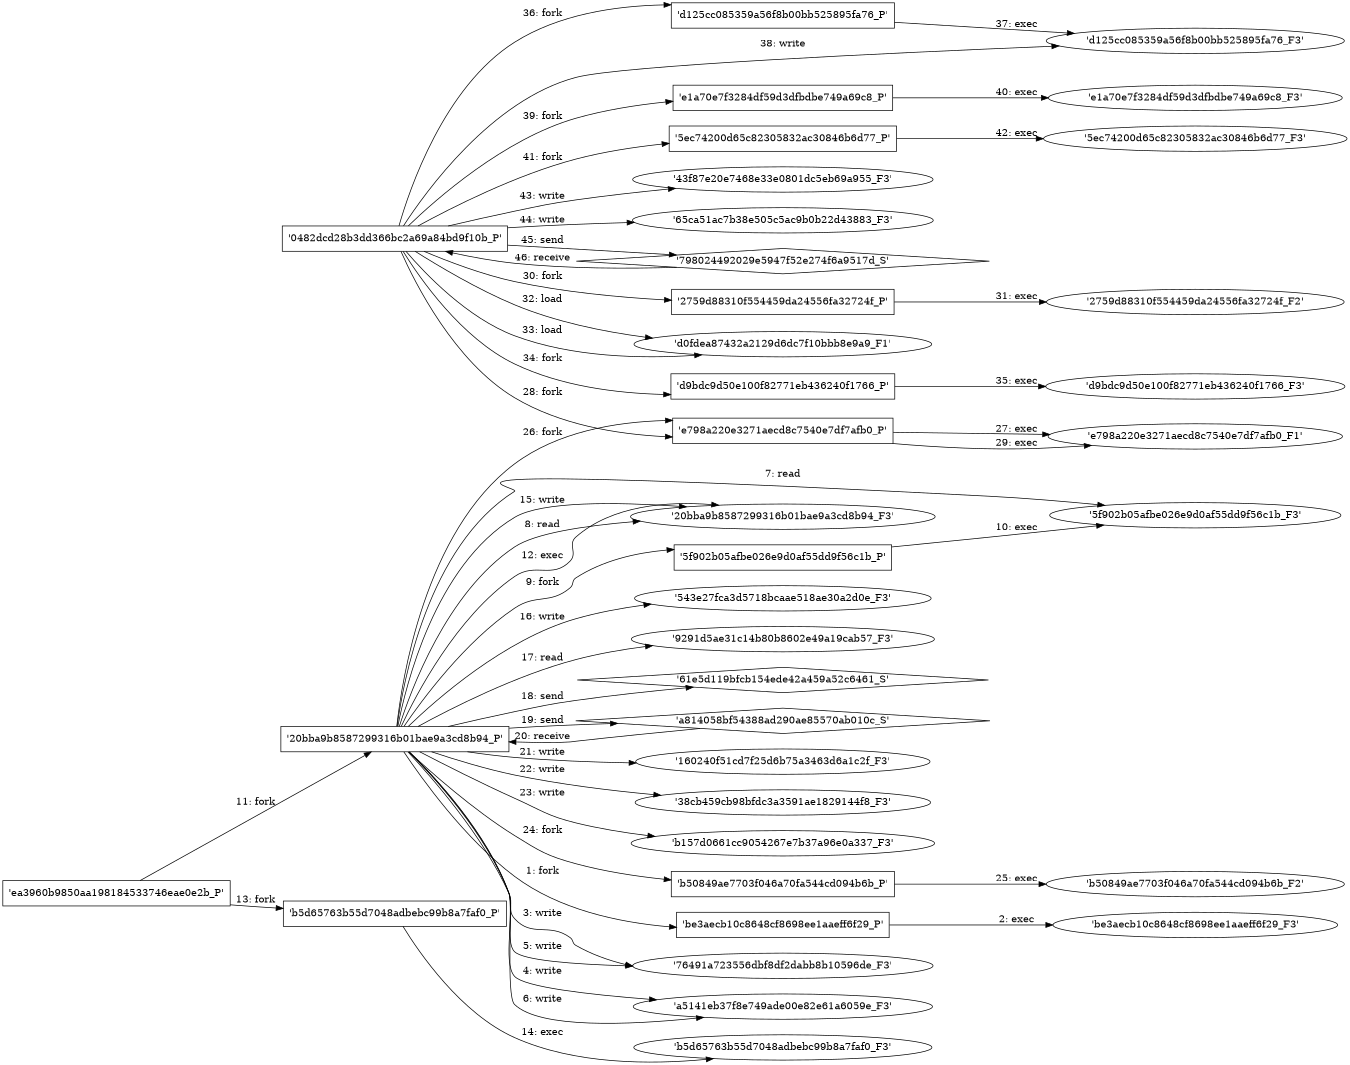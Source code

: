 digraph "D:\Learning\Paper\apt\基于CTI的攻击预警\Dataset\攻击图\ASGfromALLCTI\Attackers Abuse WMIC to Download Malicious Files.dot" {
rankdir="LR"
size="9"
fixedsize="false"
splines="true"
nodesep=0.3
ranksep=0
fontsize=10
overlap="scalexy"
engine= "neato"
	"'20bba9b8587299316b01bae9a3cd8b94_P'" [node_type=Process shape=box]
	"'be3aecb10c8648cf8698ee1aaeff6f29_P'" [node_type=Process shape=box]
	"'20bba9b8587299316b01bae9a3cd8b94_P'" -> "'be3aecb10c8648cf8698ee1aaeff6f29_P'" [label="1: fork"]
	"'be3aecb10c8648cf8698ee1aaeff6f29_P'" [node_type=Process shape=box]
	"'be3aecb10c8648cf8698ee1aaeff6f29_F3'" [node_type=File shape=ellipse]
	"'be3aecb10c8648cf8698ee1aaeff6f29_P'" -> "'be3aecb10c8648cf8698ee1aaeff6f29_F3'" [label="2: exec"]
	"'76491a723556dbf8df2dabb8b10596de_F3'" [node_type=file shape=ellipse]
	"'20bba9b8587299316b01bae9a3cd8b94_P'" [node_type=Process shape=box]
	"'20bba9b8587299316b01bae9a3cd8b94_P'" -> "'76491a723556dbf8df2dabb8b10596de_F3'" [label="3: write"]
	"'a5141eb37f8e749ade00e82e61a6059e_F3'" [node_type=file shape=ellipse]
	"'20bba9b8587299316b01bae9a3cd8b94_P'" [node_type=Process shape=box]
	"'20bba9b8587299316b01bae9a3cd8b94_P'" -> "'a5141eb37f8e749ade00e82e61a6059e_F3'" [label="4: write"]
	"'76491a723556dbf8df2dabb8b10596de_F3'" [node_type=file shape=ellipse]
	"'20bba9b8587299316b01bae9a3cd8b94_P'" [node_type=Process shape=box]
	"'20bba9b8587299316b01bae9a3cd8b94_P'" -> "'76491a723556dbf8df2dabb8b10596de_F3'" [label="5: write"]
	"'a5141eb37f8e749ade00e82e61a6059e_F3'" [node_type=file shape=ellipse]
	"'20bba9b8587299316b01bae9a3cd8b94_P'" [node_type=Process shape=box]
	"'20bba9b8587299316b01bae9a3cd8b94_P'" -> "'a5141eb37f8e749ade00e82e61a6059e_F3'" [label="6: write"]
	"'5f902b05afbe026e9d0af55dd9f56c1b_F3'" [node_type=file shape=ellipse]
	"'20bba9b8587299316b01bae9a3cd8b94_P'" [node_type=Process shape=box]
	"'20bba9b8587299316b01bae9a3cd8b94_P'" -> "'5f902b05afbe026e9d0af55dd9f56c1b_F3'" [label="7: read"]
	"'20bba9b8587299316b01bae9a3cd8b94_F3'" [node_type=file shape=ellipse]
	"'20bba9b8587299316b01bae9a3cd8b94_P'" [node_type=Process shape=box]
	"'20bba9b8587299316b01bae9a3cd8b94_P'" -> "'20bba9b8587299316b01bae9a3cd8b94_F3'" [label="8: read"]
	"'20bba9b8587299316b01bae9a3cd8b94_P'" [node_type=Process shape=box]
	"'5f902b05afbe026e9d0af55dd9f56c1b_P'" [node_type=Process shape=box]
	"'20bba9b8587299316b01bae9a3cd8b94_P'" -> "'5f902b05afbe026e9d0af55dd9f56c1b_P'" [label="9: fork"]
	"'5f902b05afbe026e9d0af55dd9f56c1b_P'" [node_type=Process shape=box]
	"'5f902b05afbe026e9d0af55dd9f56c1b_F3'" [node_type=File shape=ellipse]
	"'5f902b05afbe026e9d0af55dd9f56c1b_P'" -> "'5f902b05afbe026e9d0af55dd9f56c1b_F3'" [label="10: exec"]
	"'ea3960b9850aa198184533746eae0e2b_P'" [node_type=Process shape=box]
	"'20bba9b8587299316b01bae9a3cd8b94_P'" [node_type=Process shape=box]
	"'ea3960b9850aa198184533746eae0e2b_P'" -> "'20bba9b8587299316b01bae9a3cd8b94_P'" [label="11: fork"]
	"'20bba9b8587299316b01bae9a3cd8b94_P'" [node_type=Process shape=box]
	"'20bba9b8587299316b01bae9a3cd8b94_F3'" [node_type=File shape=ellipse]
	"'20bba9b8587299316b01bae9a3cd8b94_P'" -> "'20bba9b8587299316b01bae9a3cd8b94_F3'" [label="12: exec"]
	"'ea3960b9850aa198184533746eae0e2b_P'" [node_type=Process shape=box]
	"'b5d65763b55d7048adbebc99b8a7faf0_P'" [node_type=Process shape=box]
	"'ea3960b9850aa198184533746eae0e2b_P'" -> "'b5d65763b55d7048adbebc99b8a7faf0_P'" [label="13: fork"]
	"'b5d65763b55d7048adbebc99b8a7faf0_P'" [node_type=Process shape=box]
	"'b5d65763b55d7048adbebc99b8a7faf0_F3'" [node_type=File shape=ellipse]
	"'b5d65763b55d7048adbebc99b8a7faf0_P'" -> "'b5d65763b55d7048adbebc99b8a7faf0_F3'" [label="14: exec"]
	"'20bba9b8587299316b01bae9a3cd8b94_F3'" [node_type=file shape=ellipse]
	"'20bba9b8587299316b01bae9a3cd8b94_P'" [node_type=Process shape=box]
	"'20bba9b8587299316b01bae9a3cd8b94_P'" -> "'20bba9b8587299316b01bae9a3cd8b94_F3'" [label="15: write"]
	"'543e27fca3d5718bcaae518ae30a2d0e_F3'" [node_type=file shape=ellipse]
	"'20bba9b8587299316b01bae9a3cd8b94_P'" [node_type=Process shape=box]
	"'20bba9b8587299316b01bae9a3cd8b94_P'" -> "'543e27fca3d5718bcaae518ae30a2d0e_F3'" [label="16: write"]
	"'9291d5ae31c14b80b8602e49a19cab57_F3'" [node_type=file shape=ellipse]
	"'20bba9b8587299316b01bae9a3cd8b94_P'" [node_type=Process shape=box]
	"'20bba9b8587299316b01bae9a3cd8b94_P'" -> "'9291d5ae31c14b80b8602e49a19cab57_F3'" [label="17: read"]
	"'61e5d119bfcb154ede42a459a52c6461_S'" [node_type=Socket shape=diamond]
	"'20bba9b8587299316b01bae9a3cd8b94_P'" [node_type=Process shape=box]
	"'20bba9b8587299316b01bae9a3cd8b94_P'" -> "'61e5d119bfcb154ede42a459a52c6461_S'" [label="18: send"]
	"'a814058bf54388ad290ae85570ab010c_S'" [node_type=Socket shape=diamond]
	"'20bba9b8587299316b01bae9a3cd8b94_P'" [node_type=Process shape=box]
	"'20bba9b8587299316b01bae9a3cd8b94_P'" -> "'a814058bf54388ad290ae85570ab010c_S'" [label="19: send"]
	"'a814058bf54388ad290ae85570ab010c_S'" -> "'20bba9b8587299316b01bae9a3cd8b94_P'" [label="20: receive"]
	"'160240f51cd7f25d6b75a3463d6a1c2f_F3'" [node_type=file shape=ellipse]
	"'20bba9b8587299316b01bae9a3cd8b94_P'" [node_type=Process shape=box]
	"'20bba9b8587299316b01bae9a3cd8b94_P'" -> "'160240f51cd7f25d6b75a3463d6a1c2f_F3'" [label="21: write"]
	"'38cb459cb98bfdc3a3591ae1829144f8_F3'" [node_type=file shape=ellipse]
	"'20bba9b8587299316b01bae9a3cd8b94_P'" [node_type=Process shape=box]
	"'20bba9b8587299316b01bae9a3cd8b94_P'" -> "'38cb459cb98bfdc3a3591ae1829144f8_F3'" [label="22: write"]
	"'b157d0661cc9054267e7b37a96e0a337_F3'" [node_type=file shape=ellipse]
	"'20bba9b8587299316b01bae9a3cd8b94_P'" [node_type=Process shape=box]
	"'20bba9b8587299316b01bae9a3cd8b94_P'" -> "'b157d0661cc9054267e7b37a96e0a337_F3'" [label="23: write"]
	"'20bba9b8587299316b01bae9a3cd8b94_P'" [node_type=Process shape=box]
	"'b50849ae7703f046a70fa544cd094b6b_P'" [node_type=Process shape=box]
	"'20bba9b8587299316b01bae9a3cd8b94_P'" -> "'b50849ae7703f046a70fa544cd094b6b_P'" [label="24: fork"]
	"'b50849ae7703f046a70fa544cd094b6b_P'" [node_type=Process shape=box]
	"'b50849ae7703f046a70fa544cd094b6b_F2'" [node_type=File shape=ellipse]
	"'b50849ae7703f046a70fa544cd094b6b_P'" -> "'b50849ae7703f046a70fa544cd094b6b_F2'" [label="25: exec"]
	"'20bba9b8587299316b01bae9a3cd8b94_P'" [node_type=Process shape=box]
	"'e798a220e3271aecd8c7540e7df7afb0_P'" [node_type=Process shape=box]
	"'20bba9b8587299316b01bae9a3cd8b94_P'" -> "'e798a220e3271aecd8c7540e7df7afb0_P'" [label="26: fork"]
	"'e798a220e3271aecd8c7540e7df7afb0_P'" [node_type=Process shape=box]
	"'e798a220e3271aecd8c7540e7df7afb0_F1'" [node_type=File shape=ellipse]
	"'e798a220e3271aecd8c7540e7df7afb0_P'" -> "'e798a220e3271aecd8c7540e7df7afb0_F1'" [label="27: exec"]
	"'0482dcd28b3dd366bc2a69a84bd9f10b_P'" [node_type=Process shape=box]
	"'e798a220e3271aecd8c7540e7df7afb0_P'" [node_type=Process shape=box]
	"'0482dcd28b3dd366bc2a69a84bd9f10b_P'" -> "'e798a220e3271aecd8c7540e7df7afb0_P'" [label="28: fork"]
	"'e798a220e3271aecd8c7540e7df7afb0_P'" [node_type=Process shape=box]
	"'e798a220e3271aecd8c7540e7df7afb0_F1'" [node_type=File shape=ellipse]
	"'e798a220e3271aecd8c7540e7df7afb0_P'" -> "'e798a220e3271aecd8c7540e7df7afb0_F1'" [label="29: exec"]
	"'0482dcd28b3dd366bc2a69a84bd9f10b_P'" [node_type=Process shape=box]
	"'2759d88310f554459da24556fa32724f_P'" [node_type=Process shape=box]
	"'0482dcd28b3dd366bc2a69a84bd9f10b_P'" -> "'2759d88310f554459da24556fa32724f_P'" [label="30: fork"]
	"'2759d88310f554459da24556fa32724f_P'" [node_type=Process shape=box]
	"'2759d88310f554459da24556fa32724f_F2'" [node_type=File shape=ellipse]
	"'2759d88310f554459da24556fa32724f_P'" -> "'2759d88310f554459da24556fa32724f_F2'" [label="31: exec"]
	"'d0fdea87432a2129d6dc7f10bbb8e9a9_F1'" [node_type=file shape=ellipse]
	"'0482dcd28b3dd366bc2a69a84bd9f10b_P'" [node_type=Process shape=box]
	"'0482dcd28b3dd366bc2a69a84bd9f10b_P'" -> "'d0fdea87432a2129d6dc7f10bbb8e9a9_F1'" [label="32: load"]
	"'d0fdea87432a2129d6dc7f10bbb8e9a9_F1'" [node_type=file shape=ellipse]
	"'0482dcd28b3dd366bc2a69a84bd9f10b_P'" [node_type=Process shape=box]
	"'0482dcd28b3dd366bc2a69a84bd9f10b_P'" -> "'d0fdea87432a2129d6dc7f10bbb8e9a9_F1'" [label="33: load"]
	"'0482dcd28b3dd366bc2a69a84bd9f10b_P'" [node_type=Process shape=box]
	"'d9bdc9d50e100f82771eb436240f1766_P'" [node_type=Process shape=box]
	"'0482dcd28b3dd366bc2a69a84bd9f10b_P'" -> "'d9bdc9d50e100f82771eb436240f1766_P'" [label="34: fork"]
	"'d9bdc9d50e100f82771eb436240f1766_P'" [node_type=Process shape=box]
	"'d9bdc9d50e100f82771eb436240f1766_F3'" [node_type=File shape=ellipse]
	"'d9bdc9d50e100f82771eb436240f1766_P'" -> "'d9bdc9d50e100f82771eb436240f1766_F3'" [label="35: exec"]
	"'0482dcd28b3dd366bc2a69a84bd9f10b_P'" [node_type=Process shape=box]
	"'d125cc085359a56f8b00bb525895fa76_P'" [node_type=Process shape=box]
	"'0482dcd28b3dd366bc2a69a84bd9f10b_P'" -> "'d125cc085359a56f8b00bb525895fa76_P'" [label="36: fork"]
	"'d125cc085359a56f8b00bb525895fa76_P'" [node_type=Process shape=box]
	"'d125cc085359a56f8b00bb525895fa76_F3'" [node_type=File shape=ellipse]
	"'d125cc085359a56f8b00bb525895fa76_P'" -> "'d125cc085359a56f8b00bb525895fa76_F3'" [label="37: exec"]
	"'d125cc085359a56f8b00bb525895fa76_F3'" [node_type=file shape=ellipse]
	"'0482dcd28b3dd366bc2a69a84bd9f10b_P'" [node_type=Process shape=box]
	"'0482dcd28b3dd366bc2a69a84bd9f10b_P'" -> "'d125cc085359a56f8b00bb525895fa76_F3'" [label="38: write"]
	"'0482dcd28b3dd366bc2a69a84bd9f10b_P'" [node_type=Process shape=box]
	"'e1a70e7f3284df59d3dfbdbe749a69c8_P'" [node_type=Process shape=box]
	"'0482dcd28b3dd366bc2a69a84bd9f10b_P'" -> "'e1a70e7f3284df59d3dfbdbe749a69c8_P'" [label="39: fork"]
	"'e1a70e7f3284df59d3dfbdbe749a69c8_P'" [node_type=Process shape=box]
	"'e1a70e7f3284df59d3dfbdbe749a69c8_F3'" [node_type=File shape=ellipse]
	"'e1a70e7f3284df59d3dfbdbe749a69c8_P'" -> "'e1a70e7f3284df59d3dfbdbe749a69c8_F3'" [label="40: exec"]
	"'0482dcd28b3dd366bc2a69a84bd9f10b_P'" [node_type=Process shape=box]
	"'5ec74200d65c82305832ac30846b6d77_P'" [node_type=Process shape=box]
	"'0482dcd28b3dd366bc2a69a84bd9f10b_P'" -> "'5ec74200d65c82305832ac30846b6d77_P'" [label="41: fork"]
	"'5ec74200d65c82305832ac30846b6d77_P'" [node_type=Process shape=box]
	"'5ec74200d65c82305832ac30846b6d77_F3'" [node_type=File shape=ellipse]
	"'5ec74200d65c82305832ac30846b6d77_P'" -> "'5ec74200d65c82305832ac30846b6d77_F3'" [label="42: exec"]
	"'43f87e20e7468e33e0801dc5eb69a955_F3'" [node_type=file shape=ellipse]
	"'0482dcd28b3dd366bc2a69a84bd9f10b_P'" [node_type=Process shape=box]
	"'0482dcd28b3dd366bc2a69a84bd9f10b_P'" -> "'43f87e20e7468e33e0801dc5eb69a955_F3'" [label="43: write"]
	"'65ca51ac7b38e505c5ac9b0b22d43883_F3'" [node_type=file shape=ellipse]
	"'0482dcd28b3dd366bc2a69a84bd9f10b_P'" [node_type=Process shape=box]
	"'0482dcd28b3dd366bc2a69a84bd9f10b_P'" -> "'65ca51ac7b38e505c5ac9b0b22d43883_F3'" [label="44: write"]
	"'798024492029e5947f52e274f6a9517d_S'" [node_type=Socket shape=diamond]
	"'0482dcd28b3dd366bc2a69a84bd9f10b_P'" [node_type=Process shape=box]
	"'0482dcd28b3dd366bc2a69a84bd9f10b_P'" -> "'798024492029e5947f52e274f6a9517d_S'" [label="45: send"]
	"'798024492029e5947f52e274f6a9517d_S'" -> "'0482dcd28b3dd366bc2a69a84bd9f10b_P'" [label="46: receive"]
}
